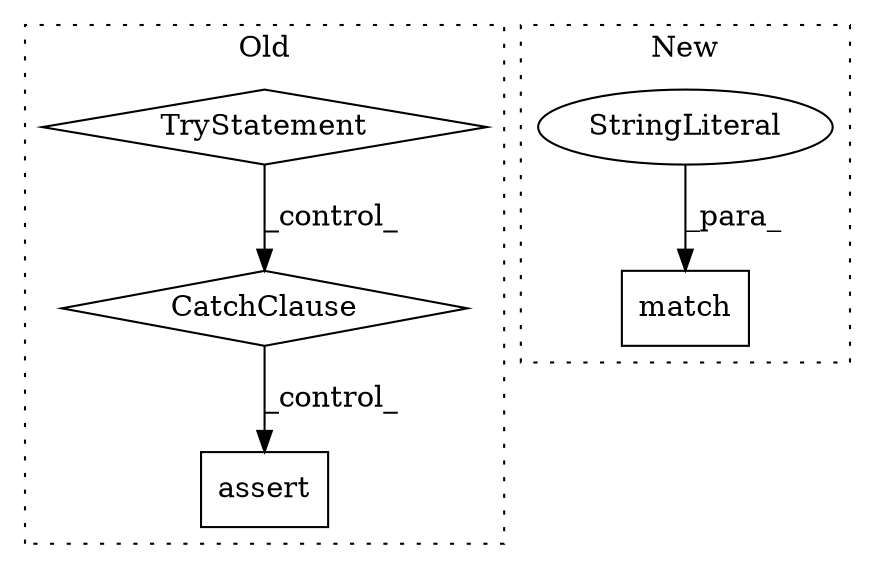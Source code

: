 digraph G {
subgraph cluster0 {
1 [label="TryStatement" a="54" s="2421" l="4" shape="diamond"];
3 [label="CatchClause" a="12" s="2460,2484" l="11,2" shape="diamond"];
5 [label="assert" a="6" s="2494" l="7" shape="box"];
label = "Old";
style="dotted";
}
subgraph cluster1 {
2 [label="match" a="32" s="2607,2660" l="6,1" shape="box"];
4 [label="StringLiteral" a="45" s="2613" l="47" shape="ellipse"];
label = "New";
style="dotted";
}
1 -> 3 [label="_control_"];
3 -> 5 [label="_control_"];
4 -> 2 [label="_para_"];
}